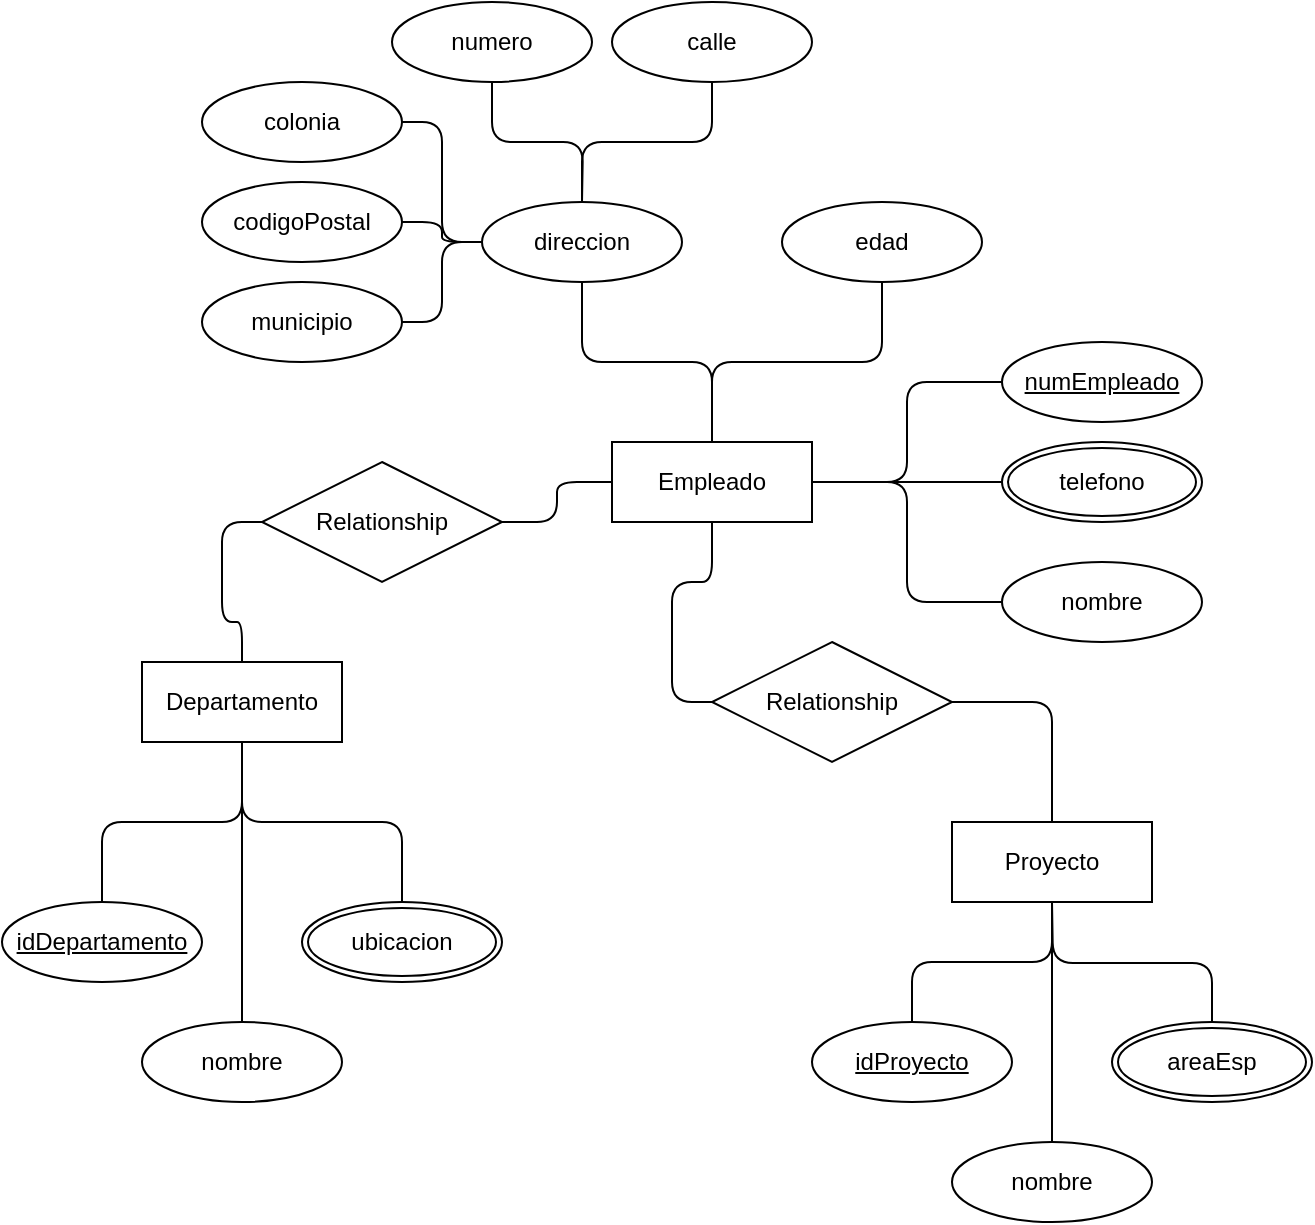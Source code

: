 <mxfile version="24.4.9" type="github">
  <diagram name="Page-1" id="oj7cWV6Gg2kIIMJUYh-4">
    <mxGraphModel dx="1434" dy="789" grid="1" gridSize="10" guides="1" tooltips="1" connect="1" arrows="1" fold="1" page="1" pageScale="1" pageWidth="850" pageHeight="1100" math="0" shadow="0">
      <root>
        <mxCell id="0" />
        <mxCell id="1" parent="0" />
        <mxCell id="C2Z2Ot7HqHP1wjBhsxZE-1" value="Proyecto" style="whiteSpace=wrap;html=1;align=center;" vertex="1" parent="1">
          <mxGeometry x="555" y="480" width="100" height="40" as="geometry" />
        </mxCell>
        <mxCell id="C2Z2Ot7HqHP1wjBhsxZE-2" value="Empleado" style="whiteSpace=wrap;html=1;align=center;" vertex="1" parent="1">
          <mxGeometry x="385" y="290" width="100" height="40" as="geometry" />
        </mxCell>
        <mxCell id="C2Z2Ot7HqHP1wjBhsxZE-3" value="Departamento" style="whiteSpace=wrap;html=1;align=center;" vertex="1" parent="1">
          <mxGeometry x="150" y="400" width="100" height="40" as="geometry" />
        </mxCell>
        <mxCell id="C2Z2Ot7HqHP1wjBhsxZE-11" style="edgeStyle=orthogonalEdgeStyle;rounded=1;orthogonalLoop=1;jettySize=auto;html=1;exitX=0.5;exitY=0;exitDx=0;exitDy=0;entryX=0.5;entryY=1;entryDx=0;entryDy=0;endArrow=none;endFill=0;curved=0;" edge="1" parent="1" source="C2Z2Ot7HqHP1wjBhsxZE-4" target="C2Z2Ot7HqHP1wjBhsxZE-3">
          <mxGeometry relative="1" as="geometry" />
        </mxCell>
        <mxCell id="C2Z2Ot7HqHP1wjBhsxZE-4" value="nombre" style="ellipse;whiteSpace=wrap;html=1;align=center;" vertex="1" parent="1">
          <mxGeometry x="150" y="580" width="100" height="40" as="geometry" />
        </mxCell>
        <mxCell id="C2Z2Ot7HqHP1wjBhsxZE-8" style="edgeStyle=orthogonalEdgeStyle;rounded=1;orthogonalLoop=1;jettySize=auto;html=1;exitX=0.5;exitY=0;exitDx=0;exitDy=0;entryX=0.5;entryY=1;entryDx=0;entryDy=0;endArrow=none;endFill=0;curved=0;" edge="1" parent="1" source="C2Z2Ot7HqHP1wjBhsxZE-6" target="C2Z2Ot7HqHP1wjBhsxZE-3">
          <mxGeometry relative="1" as="geometry" />
        </mxCell>
        <mxCell id="C2Z2Ot7HqHP1wjBhsxZE-6" value="idDepartamento" style="ellipse;whiteSpace=wrap;html=1;align=center;fontStyle=4;" vertex="1" parent="1">
          <mxGeometry x="80" y="520" width="100" height="40" as="geometry" />
        </mxCell>
        <mxCell id="C2Z2Ot7HqHP1wjBhsxZE-9" style="edgeStyle=orthogonalEdgeStyle;rounded=1;orthogonalLoop=1;jettySize=auto;html=1;exitX=0.5;exitY=0;exitDx=0;exitDy=0;endArrow=none;endFill=0;entryX=0.5;entryY=1;entryDx=0;entryDy=0;curved=0;" edge="1" parent="1" source="C2Z2Ot7HqHP1wjBhsxZE-7" target="C2Z2Ot7HqHP1wjBhsxZE-3">
          <mxGeometry relative="1" as="geometry">
            <mxPoint x="200" y="440" as="targetPoint" />
          </mxGeometry>
        </mxCell>
        <mxCell id="C2Z2Ot7HqHP1wjBhsxZE-7" value="ubicacion" style="ellipse;shape=doubleEllipse;margin=3;whiteSpace=wrap;html=1;align=center;" vertex="1" parent="1">
          <mxGeometry x="230" y="520" width="100" height="40" as="geometry" />
        </mxCell>
        <mxCell id="C2Z2Ot7HqHP1wjBhsxZE-38" style="edgeStyle=orthogonalEdgeStyle;rounded=1;orthogonalLoop=1;jettySize=auto;html=1;exitX=0;exitY=0.5;exitDx=0;exitDy=0;entryX=1;entryY=0.5;entryDx=0;entryDy=0;endArrow=none;endFill=0;curved=0;" edge="1" parent="1" source="C2Z2Ot7HqHP1wjBhsxZE-12" target="C2Z2Ot7HqHP1wjBhsxZE-2">
          <mxGeometry relative="1" as="geometry" />
        </mxCell>
        <mxCell id="C2Z2Ot7HqHP1wjBhsxZE-12" value="numEmpleado" style="ellipse;whiteSpace=wrap;html=1;align=center;fontStyle=4;" vertex="1" parent="1">
          <mxGeometry x="580" y="240" width="100" height="40" as="geometry" />
        </mxCell>
        <mxCell id="C2Z2Ot7HqHP1wjBhsxZE-41" style="edgeStyle=orthogonalEdgeStyle;rounded=1;orthogonalLoop=1;jettySize=auto;html=1;exitX=0;exitY=0.5;exitDx=0;exitDy=0;entryX=1;entryY=0.5;entryDx=0;entryDy=0;endArrow=none;endFill=0;curved=0;" edge="1" parent="1" source="C2Z2Ot7HqHP1wjBhsxZE-13" target="C2Z2Ot7HqHP1wjBhsxZE-2">
          <mxGeometry relative="1" as="geometry" />
        </mxCell>
        <mxCell id="C2Z2Ot7HqHP1wjBhsxZE-13" value="nombre" style="ellipse;whiteSpace=wrap;html=1;align=center;" vertex="1" parent="1">
          <mxGeometry x="580" y="350" width="100" height="40" as="geometry" />
        </mxCell>
        <mxCell id="C2Z2Ot7HqHP1wjBhsxZE-39" style="edgeStyle=orthogonalEdgeStyle;rounded=1;orthogonalLoop=1;jettySize=auto;html=1;exitX=0;exitY=0.5;exitDx=0;exitDy=0;entryX=1;entryY=0.5;entryDx=0;entryDy=0;endArrow=none;endFill=0;curved=0;" edge="1" parent="1" source="C2Z2Ot7HqHP1wjBhsxZE-16" target="C2Z2Ot7HqHP1wjBhsxZE-2">
          <mxGeometry relative="1" as="geometry" />
        </mxCell>
        <mxCell id="C2Z2Ot7HqHP1wjBhsxZE-16" value="telefono" style="ellipse;shape=doubleEllipse;margin=3;whiteSpace=wrap;html=1;align=center;" vertex="1" parent="1">
          <mxGeometry x="580" y="290" width="100" height="40" as="geometry" />
        </mxCell>
        <mxCell id="C2Z2Ot7HqHP1wjBhsxZE-20" style="edgeStyle=orthogonalEdgeStyle;rounded=1;orthogonalLoop=1;jettySize=auto;html=1;exitX=0.5;exitY=1;exitDx=0;exitDy=0;entryX=0.5;entryY=0;entryDx=0;entryDy=0;endArrow=none;endFill=0;curved=0;" edge="1" parent="1" source="C2Z2Ot7HqHP1wjBhsxZE-18" target="C2Z2Ot7HqHP1wjBhsxZE-2">
          <mxGeometry relative="1" as="geometry" />
        </mxCell>
        <mxCell id="C2Z2Ot7HqHP1wjBhsxZE-18" value="edad" style="ellipse;whiteSpace=wrap;html=1;align=center;" vertex="1" parent="1">
          <mxGeometry x="470" y="170" width="100" height="40" as="geometry" />
        </mxCell>
        <mxCell id="C2Z2Ot7HqHP1wjBhsxZE-21" style="edgeStyle=orthogonalEdgeStyle;rounded=1;orthogonalLoop=1;jettySize=auto;html=1;exitX=0.5;exitY=1;exitDx=0;exitDy=0;entryX=0.5;entryY=0;entryDx=0;entryDy=0;endArrow=none;endFill=0;curved=0;" edge="1" parent="1" source="C2Z2Ot7HqHP1wjBhsxZE-19" target="C2Z2Ot7HqHP1wjBhsxZE-2">
          <mxGeometry relative="1" as="geometry" />
        </mxCell>
        <mxCell id="C2Z2Ot7HqHP1wjBhsxZE-19" value="direccion" style="ellipse;whiteSpace=wrap;html=1;align=center;" vertex="1" parent="1">
          <mxGeometry x="320" y="170" width="100" height="40" as="geometry" />
        </mxCell>
        <mxCell id="C2Z2Ot7HqHP1wjBhsxZE-27" style="edgeStyle=orthogonalEdgeStyle;rounded=1;orthogonalLoop=1;jettySize=auto;html=1;exitX=0.5;exitY=1;exitDx=0;exitDy=0;entryX=0.5;entryY=0;entryDx=0;entryDy=0;endArrow=none;endFill=0;curved=0;" edge="1" parent="1" source="C2Z2Ot7HqHP1wjBhsxZE-22" target="C2Z2Ot7HqHP1wjBhsxZE-19">
          <mxGeometry relative="1" as="geometry" />
        </mxCell>
        <mxCell id="C2Z2Ot7HqHP1wjBhsxZE-22" value="calle" style="ellipse;whiteSpace=wrap;html=1;align=center;" vertex="1" parent="1">
          <mxGeometry x="385" y="70" width="100" height="40" as="geometry" />
        </mxCell>
        <mxCell id="C2Z2Ot7HqHP1wjBhsxZE-30" style="edgeStyle=orthogonalEdgeStyle;rounded=1;orthogonalLoop=1;jettySize=auto;html=1;exitX=1;exitY=0.5;exitDx=0;exitDy=0;entryX=0;entryY=0.5;entryDx=0;entryDy=0;endArrow=none;endFill=0;curved=0;" edge="1" parent="1" source="C2Z2Ot7HqHP1wjBhsxZE-23" target="C2Z2Ot7HqHP1wjBhsxZE-19">
          <mxGeometry relative="1" as="geometry" />
        </mxCell>
        <mxCell id="C2Z2Ot7HqHP1wjBhsxZE-23" value="codigoPostal" style="ellipse;whiteSpace=wrap;html=1;align=center;" vertex="1" parent="1">
          <mxGeometry x="180" y="160" width="100" height="40" as="geometry" />
        </mxCell>
        <mxCell id="C2Z2Ot7HqHP1wjBhsxZE-28" style="edgeStyle=orthogonalEdgeStyle;rounded=1;orthogonalLoop=1;jettySize=auto;html=1;exitX=0.5;exitY=1;exitDx=0;exitDy=0;endArrow=none;endFill=0;curved=0;" edge="1" parent="1" source="C2Z2Ot7HqHP1wjBhsxZE-24">
          <mxGeometry relative="1" as="geometry">
            <mxPoint x="370" y="170" as="targetPoint" />
          </mxGeometry>
        </mxCell>
        <mxCell id="C2Z2Ot7HqHP1wjBhsxZE-24" value="numero" style="ellipse;whiteSpace=wrap;html=1;align=center;" vertex="1" parent="1">
          <mxGeometry x="275" y="70" width="100" height="40" as="geometry" />
        </mxCell>
        <mxCell id="C2Z2Ot7HqHP1wjBhsxZE-29" style="edgeStyle=orthogonalEdgeStyle;rounded=1;orthogonalLoop=1;jettySize=auto;html=1;exitX=1;exitY=0.5;exitDx=0;exitDy=0;entryX=0;entryY=0.5;entryDx=0;entryDy=0;endArrow=none;endFill=0;curved=0;" edge="1" parent="1" source="C2Z2Ot7HqHP1wjBhsxZE-25" target="C2Z2Ot7HqHP1wjBhsxZE-19">
          <mxGeometry relative="1" as="geometry" />
        </mxCell>
        <mxCell id="C2Z2Ot7HqHP1wjBhsxZE-25" value="colonia" style="ellipse;whiteSpace=wrap;html=1;align=center;" vertex="1" parent="1">
          <mxGeometry x="180" y="110" width="100" height="40" as="geometry" />
        </mxCell>
        <mxCell id="C2Z2Ot7HqHP1wjBhsxZE-26" value="municipio" style="ellipse;whiteSpace=wrap;html=1;align=center;" vertex="1" parent="1">
          <mxGeometry x="180" y="210" width="100" height="40" as="geometry" />
        </mxCell>
        <mxCell id="C2Z2Ot7HqHP1wjBhsxZE-31" style="edgeStyle=orthogonalEdgeStyle;rounded=1;orthogonalLoop=1;jettySize=auto;html=1;exitX=1;exitY=0.5;exitDx=0;exitDy=0;entryX=0;entryY=0.5;entryDx=0;entryDy=0;endArrow=none;endFill=0;curved=0;" edge="1" parent="1" source="C2Z2Ot7HqHP1wjBhsxZE-26" target="C2Z2Ot7HqHP1wjBhsxZE-19">
          <mxGeometry relative="1" as="geometry" />
        </mxCell>
        <mxCell id="C2Z2Ot7HqHP1wjBhsxZE-35" style="edgeStyle=orthogonalEdgeStyle;rounded=1;orthogonalLoop=1;jettySize=auto;html=1;exitX=0.5;exitY=0;exitDx=0;exitDy=0;entryX=0.5;entryY=1;entryDx=0;entryDy=0;endArrow=none;endFill=0;curved=0;" edge="1" parent="1" source="C2Z2Ot7HqHP1wjBhsxZE-32" target="C2Z2Ot7HqHP1wjBhsxZE-1">
          <mxGeometry relative="1" as="geometry" />
        </mxCell>
        <mxCell id="C2Z2Ot7HqHP1wjBhsxZE-32" value="idProyecto" style="ellipse;whiteSpace=wrap;html=1;align=center;fontStyle=4;" vertex="1" parent="1">
          <mxGeometry x="485" y="580" width="100" height="40" as="geometry" />
        </mxCell>
        <mxCell id="C2Z2Ot7HqHP1wjBhsxZE-37" style="edgeStyle=orthogonalEdgeStyle;rounded=1;orthogonalLoop=1;jettySize=auto;html=1;exitX=0.5;exitY=0;exitDx=0;exitDy=0;endArrow=none;endFill=0;curved=0;" edge="1" parent="1" source="C2Z2Ot7HqHP1wjBhsxZE-33">
          <mxGeometry relative="1" as="geometry">
            <mxPoint x="605" y="520" as="targetPoint" />
          </mxGeometry>
        </mxCell>
        <mxCell id="C2Z2Ot7HqHP1wjBhsxZE-33" value="areaEsp" style="ellipse;shape=doubleEllipse;margin=3;whiteSpace=wrap;html=1;align=center;" vertex="1" parent="1">
          <mxGeometry x="635" y="580" width="100" height="40" as="geometry" />
        </mxCell>
        <mxCell id="C2Z2Ot7HqHP1wjBhsxZE-36" style="edgeStyle=orthogonalEdgeStyle;rounded=1;orthogonalLoop=1;jettySize=auto;html=1;exitX=0.5;exitY=0;exitDx=0;exitDy=0;endArrow=none;endFill=0;curved=0;" edge="1" parent="1" source="C2Z2Ot7HqHP1wjBhsxZE-34">
          <mxGeometry relative="1" as="geometry">
            <mxPoint x="605" y="520" as="targetPoint" />
          </mxGeometry>
        </mxCell>
        <mxCell id="C2Z2Ot7HqHP1wjBhsxZE-34" value="nombre" style="ellipse;whiteSpace=wrap;html=1;align=center;" vertex="1" parent="1">
          <mxGeometry x="555" y="640" width="100" height="40" as="geometry" />
        </mxCell>
        <mxCell id="C2Z2Ot7HqHP1wjBhsxZE-44" style="edgeStyle=orthogonalEdgeStyle;rounded=1;orthogonalLoop=1;jettySize=auto;html=1;exitX=0;exitY=0.5;exitDx=0;exitDy=0;entryX=0.5;entryY=1;entryDx=0;entryDy=0;endArrow=none;endFill=0;curved=0;" edge="1" parent="1" source="C2Z2Ot7HqHP1wjBhsxZE-42" target="C2Z2Ot7HqHP1wjBhsxZE-2">
          <mxGeometry relative="1" as="geometry" />
        </mxCell>
        <mxCell id="C2Z2Ot7HqHP1wjBhsxZE-45" style="edgeStyle=orthogonalEdgeStyle;rounded=1;orthogonalLoop=1;jettySize=auto;html=1;exitX=1;exitY=0.5;exitDx=0;exitDy=0;entryX=0.5;entryY=0;entryDx=0;entryDy=0;endArrow=none;endFill=0;curved=0;" edge="1" parent="1" source="C2Z2Ot7HqHP1wjBhsxZE-42" target="C2Z2Ot7HqHP1wjBhsxZE-1">
          <mxGeometry relative="1" as="geometry" />
        </mxCell>
        <mxCell id="C2Z2Ot7HqHP1wjBhsxZE-42" value="Relationship" style="shape=rhombus;perimeter=rhombusPerimeter;whiteSpace=wrap;html=1;align=center;rotation=0;" vertex="1" parent="1">
          <mxGeometry x="435" y="390" width="120" height="60" as="geometry" />
        </mxCell>
        <mxCell id="C2Z2Ot7HqHP1wjBhsxZE-46" style="edgeStyle=orthogonalEdgeStyle;rounded=1;orthogonalLoop=1;jettySize=auto;html=1;exitX=1;exitY=0.5;exitDx=0;exitDy=0;entryX=0;entryY=0.5;entryDx=0;entryDy=0;endArrow=none;endFill=0;curved=0;" edge="1" parent="1" source="C2Z2Ot7HqHP1wjBhsxZE-43" target="C2Z2Ot7HqHP1wjBhsxZE-2">
          <mxGeometry relative="1" as="geometry" />
        </mxCell>
        <mxCell id="C2Z2Ot7HqHP1wjBhsxZE-47" style="edgeStyle=orthogonalEdgeStyle;rounded=1;orthogonalLoop=1;jettySize=auto;html=1;exitX=0;exitY=0.5;exitDx=0;exitDy=0;entryX=0.5;entryY=0;entryDx=0;entryDy=0;endArrow=none;endFill=0;curved=0;" edge="1" parent="1" source="C2Z2Ot7HqHP1wjBhsxZE-43" target="C2Z2Ot7HqHP1wjBhsxZE-3">
          <mxGeometry relative="1" as="geometry" />
        </mxCell>
        <mxCell id="C2Z2Ot7HqHP1wjBhsxZE-43" value="Relationship" style="shape=rhombus;perimeter=rhombusPerimeter;whiteSpace=wrap;html=1;align=center;" vertex="1" parent="1">
          <mxGeometry x="210" y="300" width="120" height="60" as="geometry" />
        </mxCell>
      </root>
    </mxGraphModel>
  </diagram>
</mxfile>
